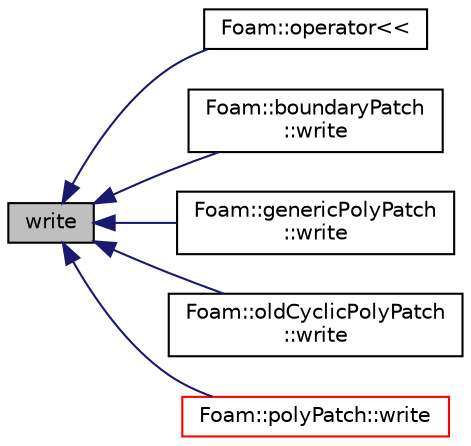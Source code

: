 digraph "write"
{
  bgcolor="transparent";
  edge [fontname="Helvetica",fontsize="10",labelfontname="Helvetica",labelfontsize="10"];
  node [fontname="Helvetica",fontsize="10",shape=record];
  rankdir="LR";
  Node1 [label="write",height=0.2,width=0.4,color="black", fillcolor="grey75", style="filled", fontcolor="black"];
  Node1 -> Node2 [dir="back",color="midnightblue",fontsize="10",style="solid",fontname="Helvetica"];
  Node2 [label="Foam::operator\<\<",height=0.2,width=0.4,color="black",URL="$a10675.html#afd43fa4b8f620dd82bfa7b0a602fa557"];
  Node1 -> Node3 [dir="back",color="midnightblue",fontsize="10",style="solid",fontname="Helvetica"];
  Node3 [label="Foam::boundaryPatch\l::write",height=0.2,width=0.4,color="black",URL="$a00150.html#a0941061ad5a26be83b4107d05750ace6",tooltip="Write dictionary. "];
  Node1 -> Node4 [dir="back",color="midnightblue",fontsize="10",style="solid",fontname="Helvetica"];
  Node4 [label="Foam::genericPolyPatch\l::write",height=0.2,width=0.4,color="black",URL="$a00908.html#a0941061ad5a26be83b4107d05750ace6",tooltip="Write the polyPatch data as a dictionary. "];
  Node1 -> Node5 [dir="back",color="midnightblue",fontsize="10",style="solid",fontname="Helvetica"];
  Node5 [label="Foam::oldCyclicPolyPatch\l::write",height=0.2,width=0.4,color="black",URL="$a01694.html#a0941061ad5a26be83b4107d05750ace6",tooltip="Write the polyPatch data as a dictionary. "];
  Node1 -> Node6 [dir="back",color="midnightblue",fontsize="10",style="solid",fontname="Helvetica"];
  Node6 [label="Foam::polyPatch::write",height=0.2,width=0.4,color="red",URL="$a01922.html#a0941061ad5a26be83b4107d05750ace6",tooltip="Write the polyPatch data as a dictionary. "];
}

